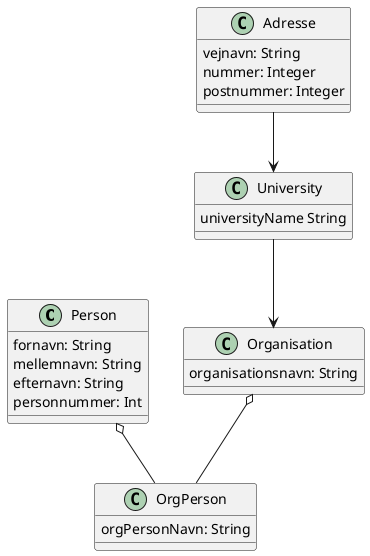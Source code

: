 @startuml

class Person {
  fornavn: String
  mellemnavn: String
  efternavn: String
  personnummer: Int

}
class Adresse {
  vejnavn: String
  nummer: Integer
  postnummer: Integer

}
class OrgPerson {
  orgPersonNavn: String

}
class Organisation {
  organisationsnavn: String

}
class University {
  universityName String

}
Person o-- OrgPerson
Organisation o-- OrgPerson
Adresse --> University
University --> Organisation
@enduml

